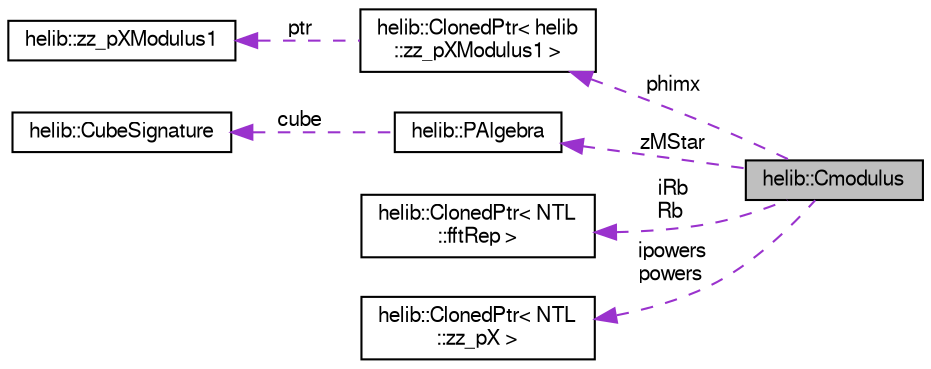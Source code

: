 digraph "helib::Cmodulus"
{
  edge [fontname="FreeSans",fontsize="10",labelfontname="FreeSans",labelfontsize="10"];
  node [fontname="FreeSans",fontsize="10",shape=record];
  rankdir="LR";
  Node1 [label="helib::Cmodulus",height=0.2,width=0.4,color="black", fillcolor="grey75", style="filled", fontcolor="black"];
  Node2 -> Node1 [dir="back",color="darkorchid3",fontsize="10",style="dashed",label=" phimx" ];
  Node2 [label="helib::ClonedPtr\< helib\l::zz_pXModulus1 \>",height=0.2,width=0.4,color="black", fillcolor="white", style="filled",URL="$classhelib_1_1_cloned_ptr.html"];
  Node3 -> Node2 [dir="back",color="darkorchid3",fontsize="10",style="dashed",label=" ptr" ];
  Node3 [label="helib::zz_pXModulus1",height=0.2,width=0.4,color="black", fillcolor="white", style="filled",URL="$classhelib_1_1zz__p_x_modulus1.html",tooltip="Auxiliary classes to facilitate faster reduction mod Phi_m(X) when the input has degree less than m..."];
  Node4 -> Node1 [dir="back",color="darkorchid3",fontsize="10",style="dashed",label=" zMStar" ];
  Node4 [label="helib::PAlgebra",height=0.2,width=0.4,color="black", fillcolor="white", style="filled",URL="$classhelib_1_1_p_algebra.html",tooltip="The structure of (Z/mZ)* /(p) "];
  Node5 -> Node4 [dir="back",color="darkorchid3",fontsize="10",style="dashed",label=" cube" ];
  Node5 [label="helib::CubeSignature",height=0.2,width=0.4,color="black", fillcolor="white", style="filled",URL="$classhelib_1_1_cube_signature.html",tooltip="Holds a vector of dimensions for a hypercube and some additional data. "];
  Node6 -> Node1 [dir="back",color="darkorchid3",fontsize="10",style="dashed",label=" iRb\nRb" ];
  Node6 [label="helib::ClonedPtr\< NTL\l::fftRep \>",height=0.2,width=0.4,color="black", fillcolor="white", style="filled",URL="$classhelib_1_1_cloned_ptr.html"];
  Node7 -> Node1 [dir="back",color="darkorchid3",fontsize="10",style="dashed",label=" ipowers\npowers" ];
  Node7 [label="helib::ClonedPtr\< NTL\l::zz_pX \>",height=0.2,width=0.4,color="black", fillcolor="white", style="filled",URL="$classhelib_1_1_cloned_ptr.html"];
}
